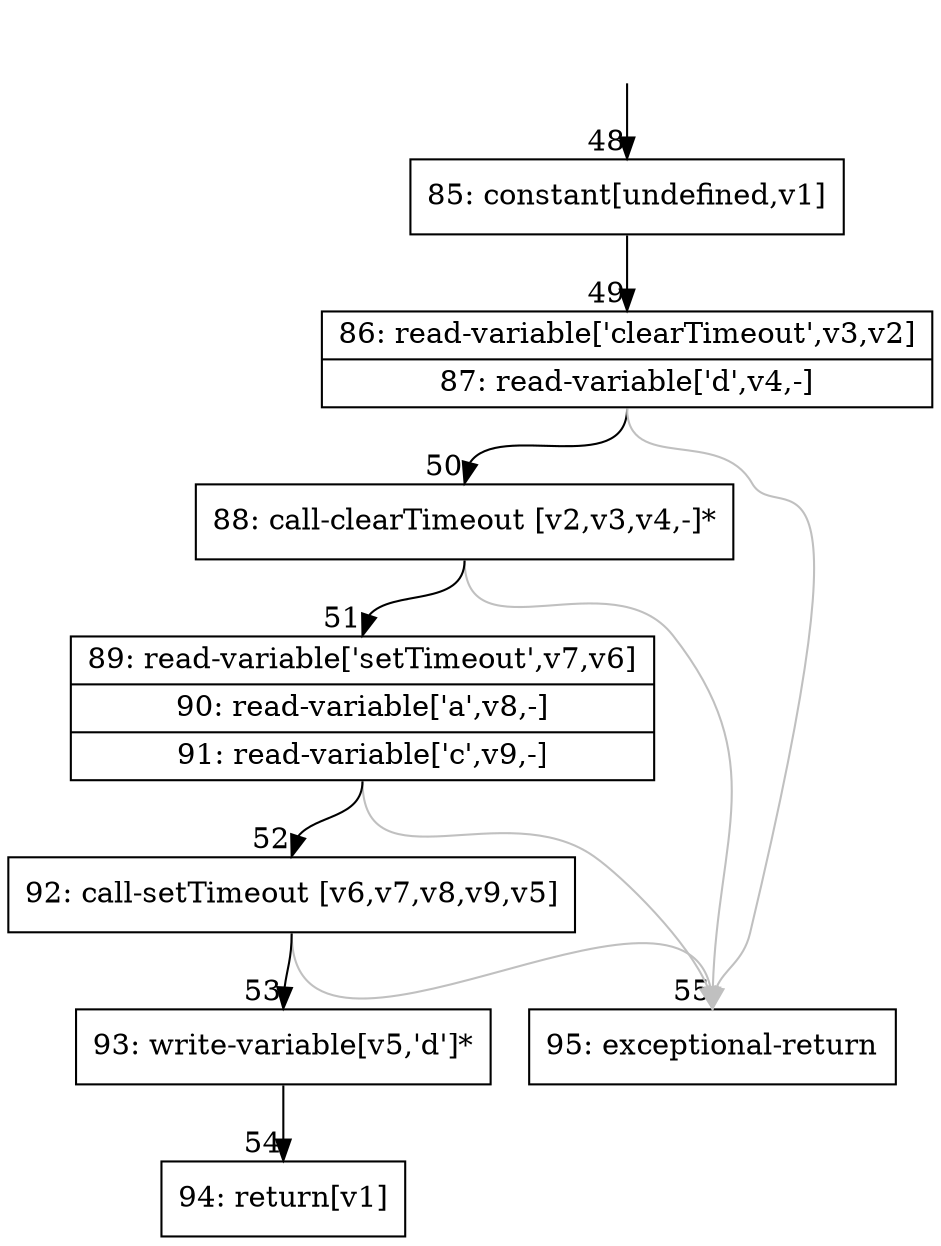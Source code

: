 digraph {
rankdir="TD"
BB_entry10[shape=none,label=""];
BB_entry10 -> BB48 [tailport=s, headport=n, headlabel="    48"]
BB48 [shape=record label="{85: constant[undefined,v1]}" ] 
BB48 -> BB49 [tailport=s, headport=n, headlabel="      49"]
BB49 [shape=record label="{86: read-variable['clearTimeout',v3,v2]|87: read-variable['d',v4,-]}" ] 
BB49 -> BB50 [tailport=s, headport=n, headlabel="      50"]
BB49 -> BB55 [tailport=s, headport=n, color=gray, headlabel="      55"]
BB50 [shape=record label="{88: call-clearTimeout [v2,v3,v4,-]*}" ] 
BB50 -> BB51 [tailport=s, headport=n, headlabel="      51"]
BB50 -> BB55 [tailport=s, headport=n, color=gray]
BB51 [shape=record label="{89: read-variable['setTimeout',v7,v6]|90: read-variable['a',v8,-]|91: read-variable['c',v9,-]}" ] 
BB51 -> BB52 [tailport=s, headport=n, headlabel="      52"]
BB51 -> BB55 [tailport=s, headport=n, color=gray]
BB52 [shape=record label="{92: call-setTimeout [v6,v7,v8,v9,v5]}" ] 
BB52 -> BB53 [tailport=s, headport=n, headlabel="      53"]
BB52 -> BB55 [tailport=s, headport=n, color=gray]
BB53 [shape=record label="{93: write-variable[v5,'d']*}" ] 
BB53 -> BB54 [tailport=s, headport=n, headlabel="      54"]
BB54 [shape=record label="{94: return[v1]}" ] 
BB55 [shape=record label="{95: exceptional-return}" ] 
}
